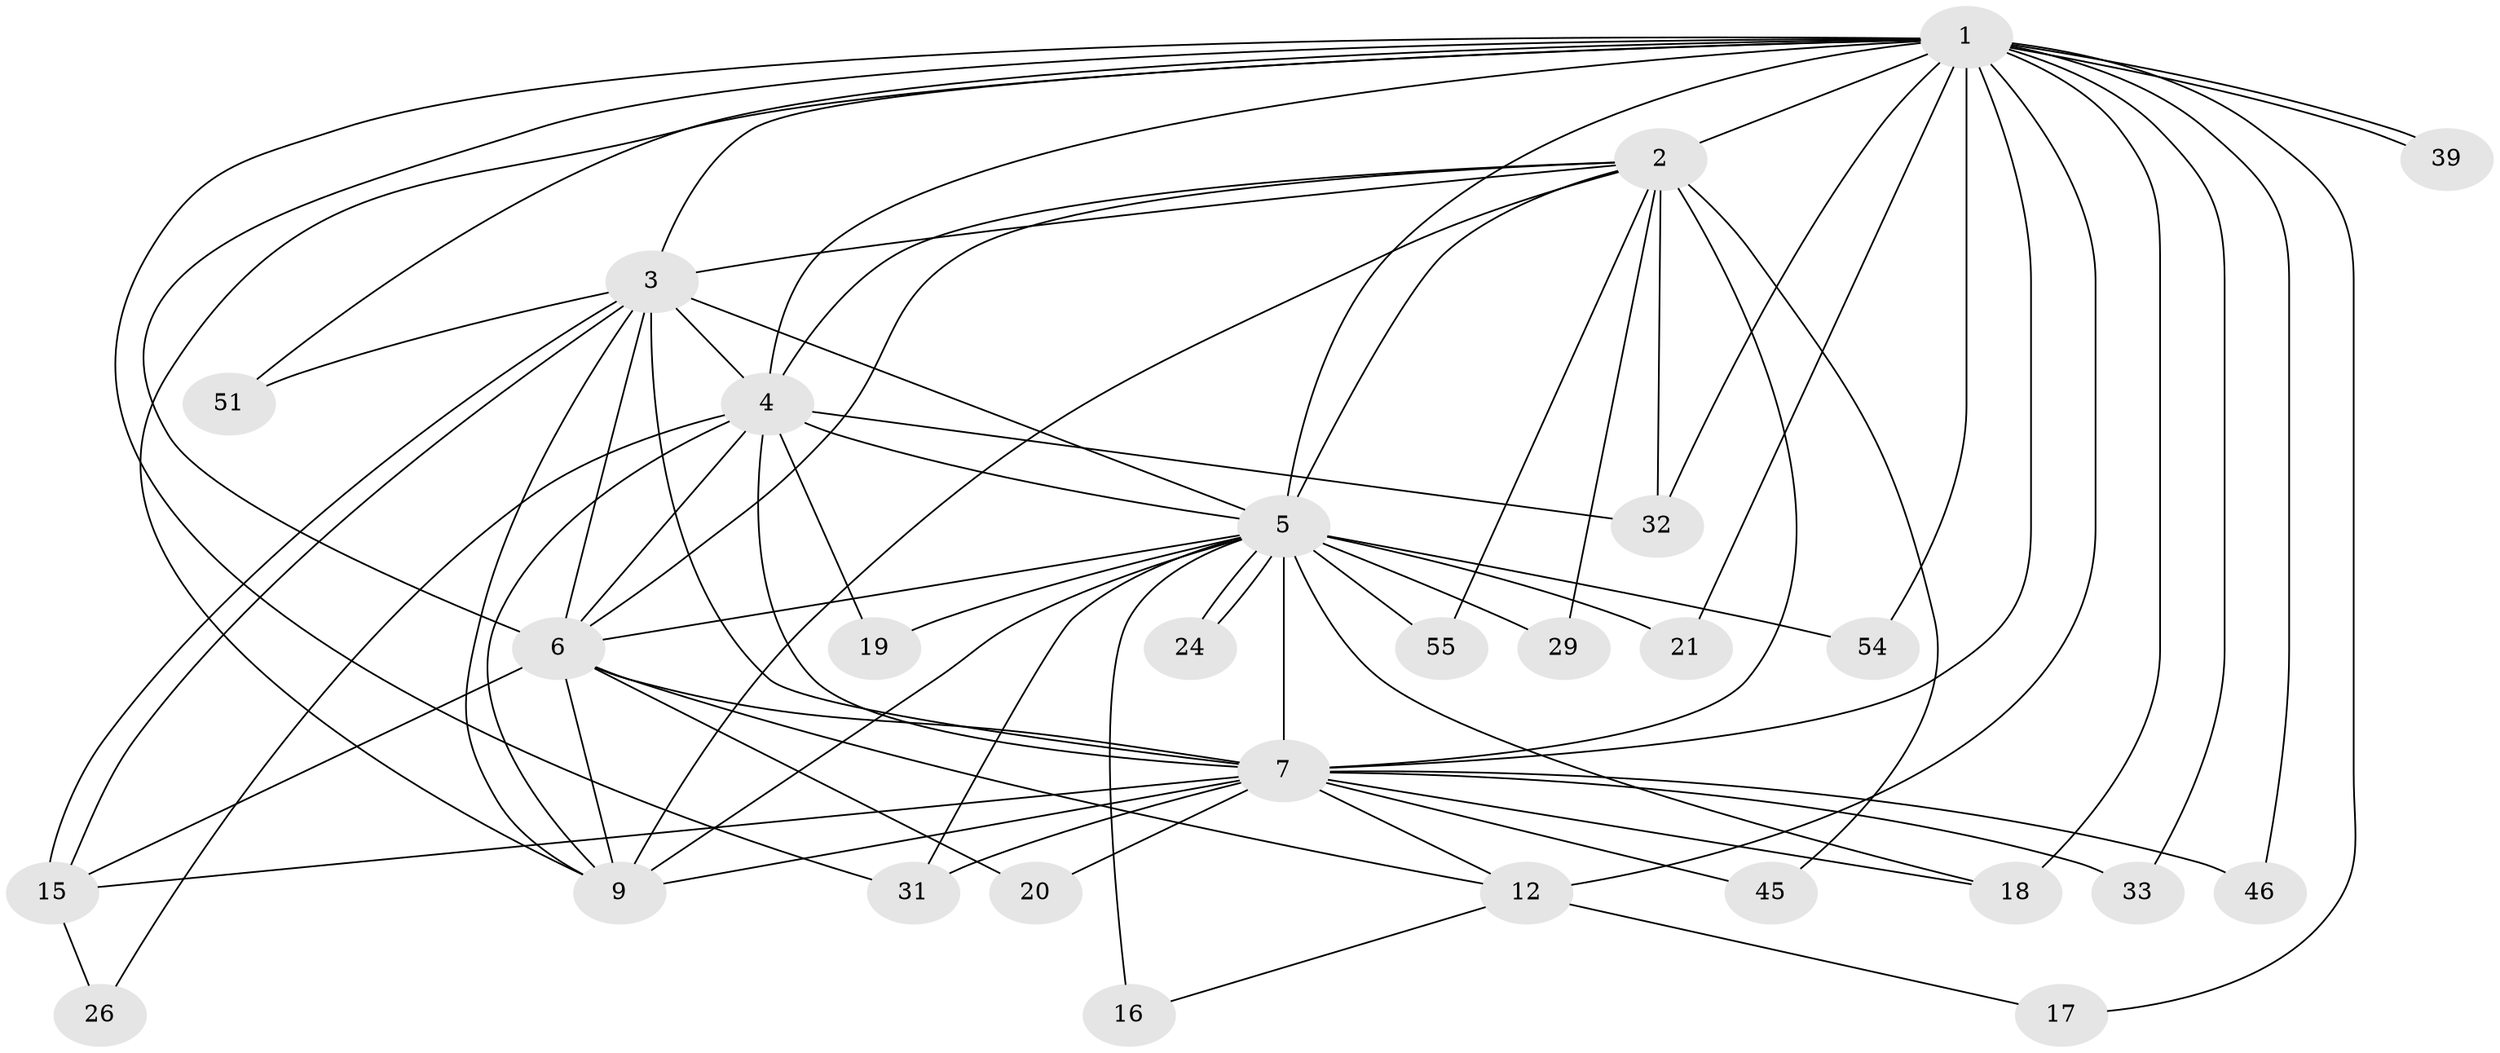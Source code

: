 // original degree distribution, {24: 0.017857142857142856, 16: 0.03571428571428571, 14: 0.05357142857142857, 26: 0.017857142857142856, 15: 0.017857142857142856, 12: 0.017857142857142856, 10: 0.017857142857142856, 2: 0.5892857142857143, 5: 0.03571428571428571, 3: 0.16071428571428573, 4: 0.017857142857142856, 6: 0.017857142857142856}
// Generated by graph-tools (version 1.1) at 2025/13/03/09/25 04:13:43]
// undirected, 28 vertices, 74 edges
graph export_dot {
graph [start="1"]
  node [color=gray90,style=filled];
  1 [super="+25"];
  2 [super="+35"];
  3 [super="+11"];
  4 [super="+27"];
  5 [super="+28"];
  6 [super="+50+13"];
  7 [super="+10+8+42+23+22"];
  9;
  12 [super="+14"];
  15 [super="+37"];
  16 [super="+30"];
  17;
  18 [super="+52+38"];
  19;
  20;
  21;
  24;
  26;
  29;
  31;
  32 [super="+34"];
  33;
  39;
  45;
  46;
  51;
  54;
  55;
  1 -- 2;
  1 -- 3 [weight=2];
  1 -- 4;
  1 -- 5;
  1 -- 6;
  1 -- 7 [weight=4];
  1 -- 9 [weight=2];
  1 -- 12 [weight=2];
  1 -- 17;
  1 -- 18;
  1 -- 21;
  1 -- 31;
  1 -- 32;
  1 -- 33;
  1 -- 39;
  1 -- 39;
  1 -- 46;
  1 -- 51;
  1 -- 54;
  2 -- 3;
  2 -- 4;
  2 -- 5;
  2 -- 6;
  2 -- 7 [weight=6];
  2 -- 9;
  2 -- 29;
  2 -- 45;
  2 -- 55;
  2 -- 32;
  3 -- 4;
  3 -- 5 [weight=2];
  3 -- 6;
  3 -- 7 [weight=3];
  3 -- 9;
  3 -- 15;
  3 -- 15;
  3 -- 51;
  4 -- 5 [weight=2];
  4 -- 6;
  4 -- 7 [weight=4];
  4 -- 9;
  4 -- 19;
  4 -- 26;
  4 -- 32;
  5 -- 6;
  5 -- 7 [weight=6];
  5 -- 9;
  5 -- 16 [weight=2];
  5 -- 18 [weight=2];
  5 -- 19;
  5 -- 21;
  5 -- 24;
  5 -- 24;
  5 -- 29;
  5 -- 31;
  5 -- 54;
  5 -- 55;
  6 -- 7 [weight=5];
  6 -- 9;
  6 -- 20;
  6 -- 12;
  6 -- 15;
  7 -- 9 [weight=3];
  7 -- 33;
  7 -- 12;
  7 -- 46;
  7 -- 20;
  7 -- 45;
  7 -- 15;
  7 -- 31;
  7 -- 18;
  12 -- 17;
  12 -- 16;
  15 -- 26;
}
